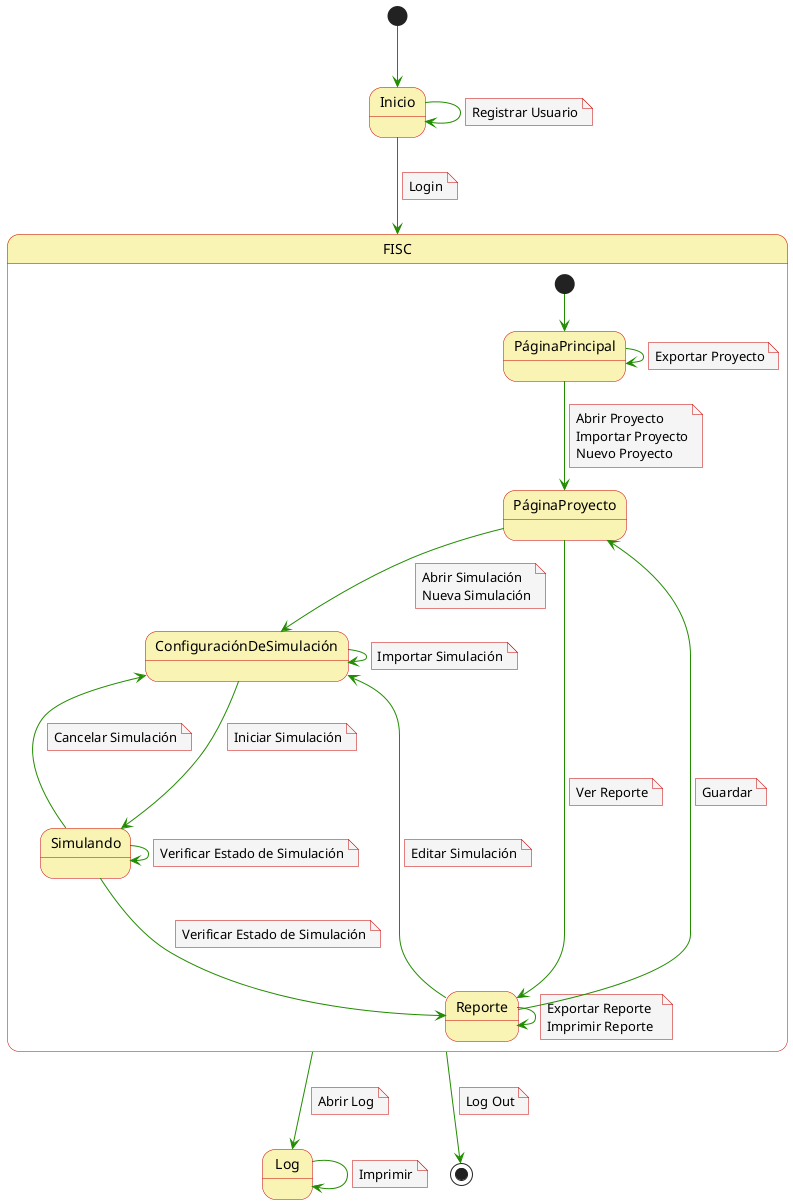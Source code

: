 @startuml
skinparam noteBackgroundColor #f5f5f5
skinparam noteBorderColor #c90000
skinparam arrowColor #218c00
skinparam stateBackgroundColor #faf4b4
skinparam stateBorderColor #c90000
skinparam linetype bold
skinparam arrowThickness 1

[*] --> Inicio

Inicio -d-> FISC 
note on link
  Login
end note
Inicio -d-> Inicio
note on link
  Registrar Usuario
end note

State FISC {
[*] --> PáginaPrincipal 

PáginaPrincipal -d-> PáginaProyecto
note on link
  Abrir Proyecto 
  Importar Proyecto
  Nuevo Proyecto 
end note 
PáginaPrincipal -d-> PáginaPrincipal
note on link
  Exportar Proyecto
end note 

PáginaProyecto -d-> ConfiguraciónDeSimulación
note on link
  Abrir Simulación
  Nueva Simulación
end note 
PáginaProyecto ---> Reporte
note on link
  Ver Reporte
end note 

ConfiguraciónDeSimulación -d-> Simulando
note on link
  Iniciar Simulación
end note 
ConfiguraciónDeSimulación -d-> ConfiguraciónDeSimulación
note on link
  Importar Simulación
end note  

Simulando ---> ConfiguraciónDeSimulación
note on link
  Cancelar Simulación
end note 
Simulando ---> Simulando
note on link
  Verificar Estado de Simulación
end note 
Simulando ---> Reporte
note on link
  Verificar Estado de Simulación
end note 

Reporte -d-> Reporte
note on link
  Exportar Reporte  
  Imprimir Reporte
end note 
Reporte -d-> PáginaProyecto
note on link
  Guardar
end note 
Reporte -d-> ConfiguraciónDeSimulación
note on link
  Editar Simulación
end note 
}

Log ---> Log
note on link
  Imprimir
end note 
FISC -d-> Log
note on link
  Abrir Log
end note 
FISC --> [*]
note on link
  Log Out
end note 

@enduml